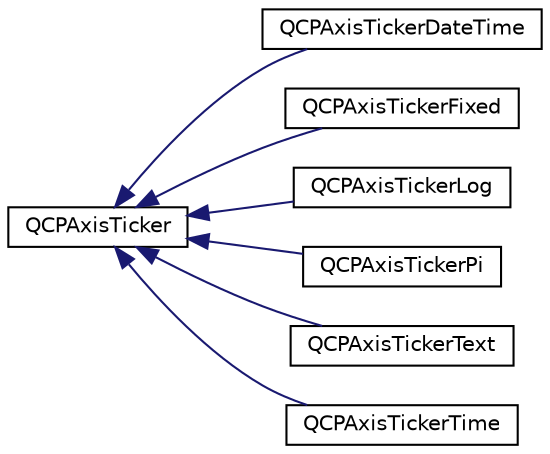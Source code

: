 digraph "Graphical Class Hierarchy"
{
  edge [fontname="Helvetica",fontsize="10",labelfontname="Helvetica",labelfontsize="10"];
  node [fontname="Helvetica",fontsize="10",shape=record];
  rankdir="LR";
  Node0 [label="QCPAxisTicker",height=0.2,width=0.4,color="black", fillcolor="white", style="filled",URL="$classQCPAxisTicker.html",tooltip="The base class tick generator used by QCPAxis to create tick positions and tick labels. "];
  Node0 -> Node1 [dir="back",color="midnightblue",fontsize="10",style="solid",fontname="Helvetica"];
  Node1 [label="QCPAxisTickerDateTime",height=0.2,width=0.4,color="black", fillcolor="white", style="filled",URL="$classQCPAxisTickerDateTime.html",tooltip="Specialized axis ticker for calendar dates and times as axis ticks. "];
  Node0 -> Node2 [dir="back",color="midnightblue",fontsize="10",style="solid",fontname="Helvetica"];
  Node2 [label="QCPAxisTickerFixed",height=0.2,width=0.4,color="black", fillcolor="white", style="filled",URL="$classQCPAxisTickerFixed.html",tooltip="Specialized axis ticker with a fixed tick step. "];
  Node0 -> Node3 [dir="back",color="midnightblue",fontsize="10",style="solid",fontname="Helvetica"];
  Node3 [label="QCPAxisTickerLog",height=0.2,width=0.4,color="black", fillcolor="white", style="filled",URL="$classQCPAxisTickerLog.html",tooltip="Specialized axis ticker suited for logarithmic axes. "];
  Node0 -> Node4 [dir="back",color="midnightblue",fontsize="10",style="solid",fontname="Helvetica"];
  Node4 [label="QCPAxisTickerPi",height=0.2,width=0.4,color="black", fillcolor="white", style="filled",URL="$classQCPAxisTickerPi.html",tooltip="Specialized axis ticker to display ticks in units of an arbitrary constant, for example pi..."];
  Node0 -> Node5 [dir="back",color="midnightblue",fontsize="10",style="solid",fontname="Helvetica"];
  Node5 [label="QCPAxisTickerText",height=0.2,width=0.4,color="black", fillcolor="white", style="filled",URL="$classQCPAxisTickerText.html",tooltip="Specialized axis ticker which allows arbitrary labels at specified coordinates. "];
  Node0 -> Node6 [dir="back",color="midnightblue",fontsize="10",style="solid",fontname="Helvetica"];
  Node6 [label="QCPAxisTickerTime",height=0.2,width=0.4,color="black", fillcolor="white", style="filled",URL="$classQCPAxisTickerTime.html",tooltip="Specialized axis ticker for time spans in units of milliseconds to days. "];
}
